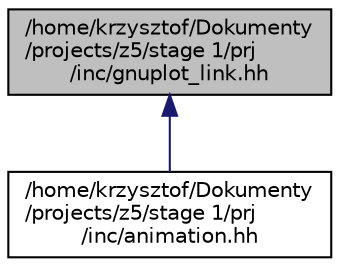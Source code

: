 digraph "/home/krzysztof/Dokumenty/projects/z5/stage 1/prj/inc/gnuplot_link.hh"
{
  edge [fontname="Helvetica",fontsize="10",labelfontname="Helvetica",labelfontsize="10"];
  node [fontname="Helvetica",fontsize="10",shape=record];
  Node4 [label="/home/krzysztof/Dokumenty\l/projects/z5/stage 1/prj\l/inc/gnuplot_link.hh",height=0.2,width=0.4,color="black", fillcolor="grey75", style="filled", fontcolor="black"];
  Node4 -> Node5 [dir="back",color="midnightblue",fontsize="10",style="solid"];
  Node5 [label="/home/krzysztof/Dokumenty\l/projects/z5/stage 1/prj\l/inc/animation.hh",height=0.2,width=0.4,color="black", fillcolor="white", style="filled",URL="$animation_8hh_source.html"];
}
